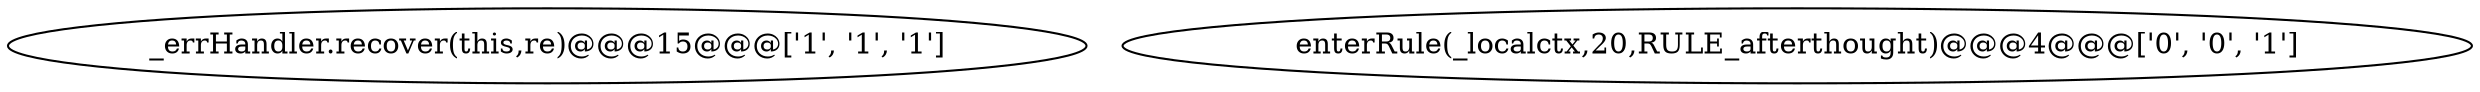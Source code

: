 digraph {
10 [style = filled, label = "_errHandler.recover(this,re)@@@15@@@['1', '1', '1']", fillcolor = white, shape = ellipse image = "AAA0AAABBB1BBB"];#15 [style = filled, label = "afterthought['0', '0', '1']", fillcolor = lightgray, shape = diamond image = "AAA0AAABBB3BBB"%;
17 [style = filled, label = "enterRule(_localctx,20,RULE_afterthought)@@@4@@@['0', '0', '1']", fillcolor = white, shape = ellipse image = "AAA0AAABBB3BBB"];
}
